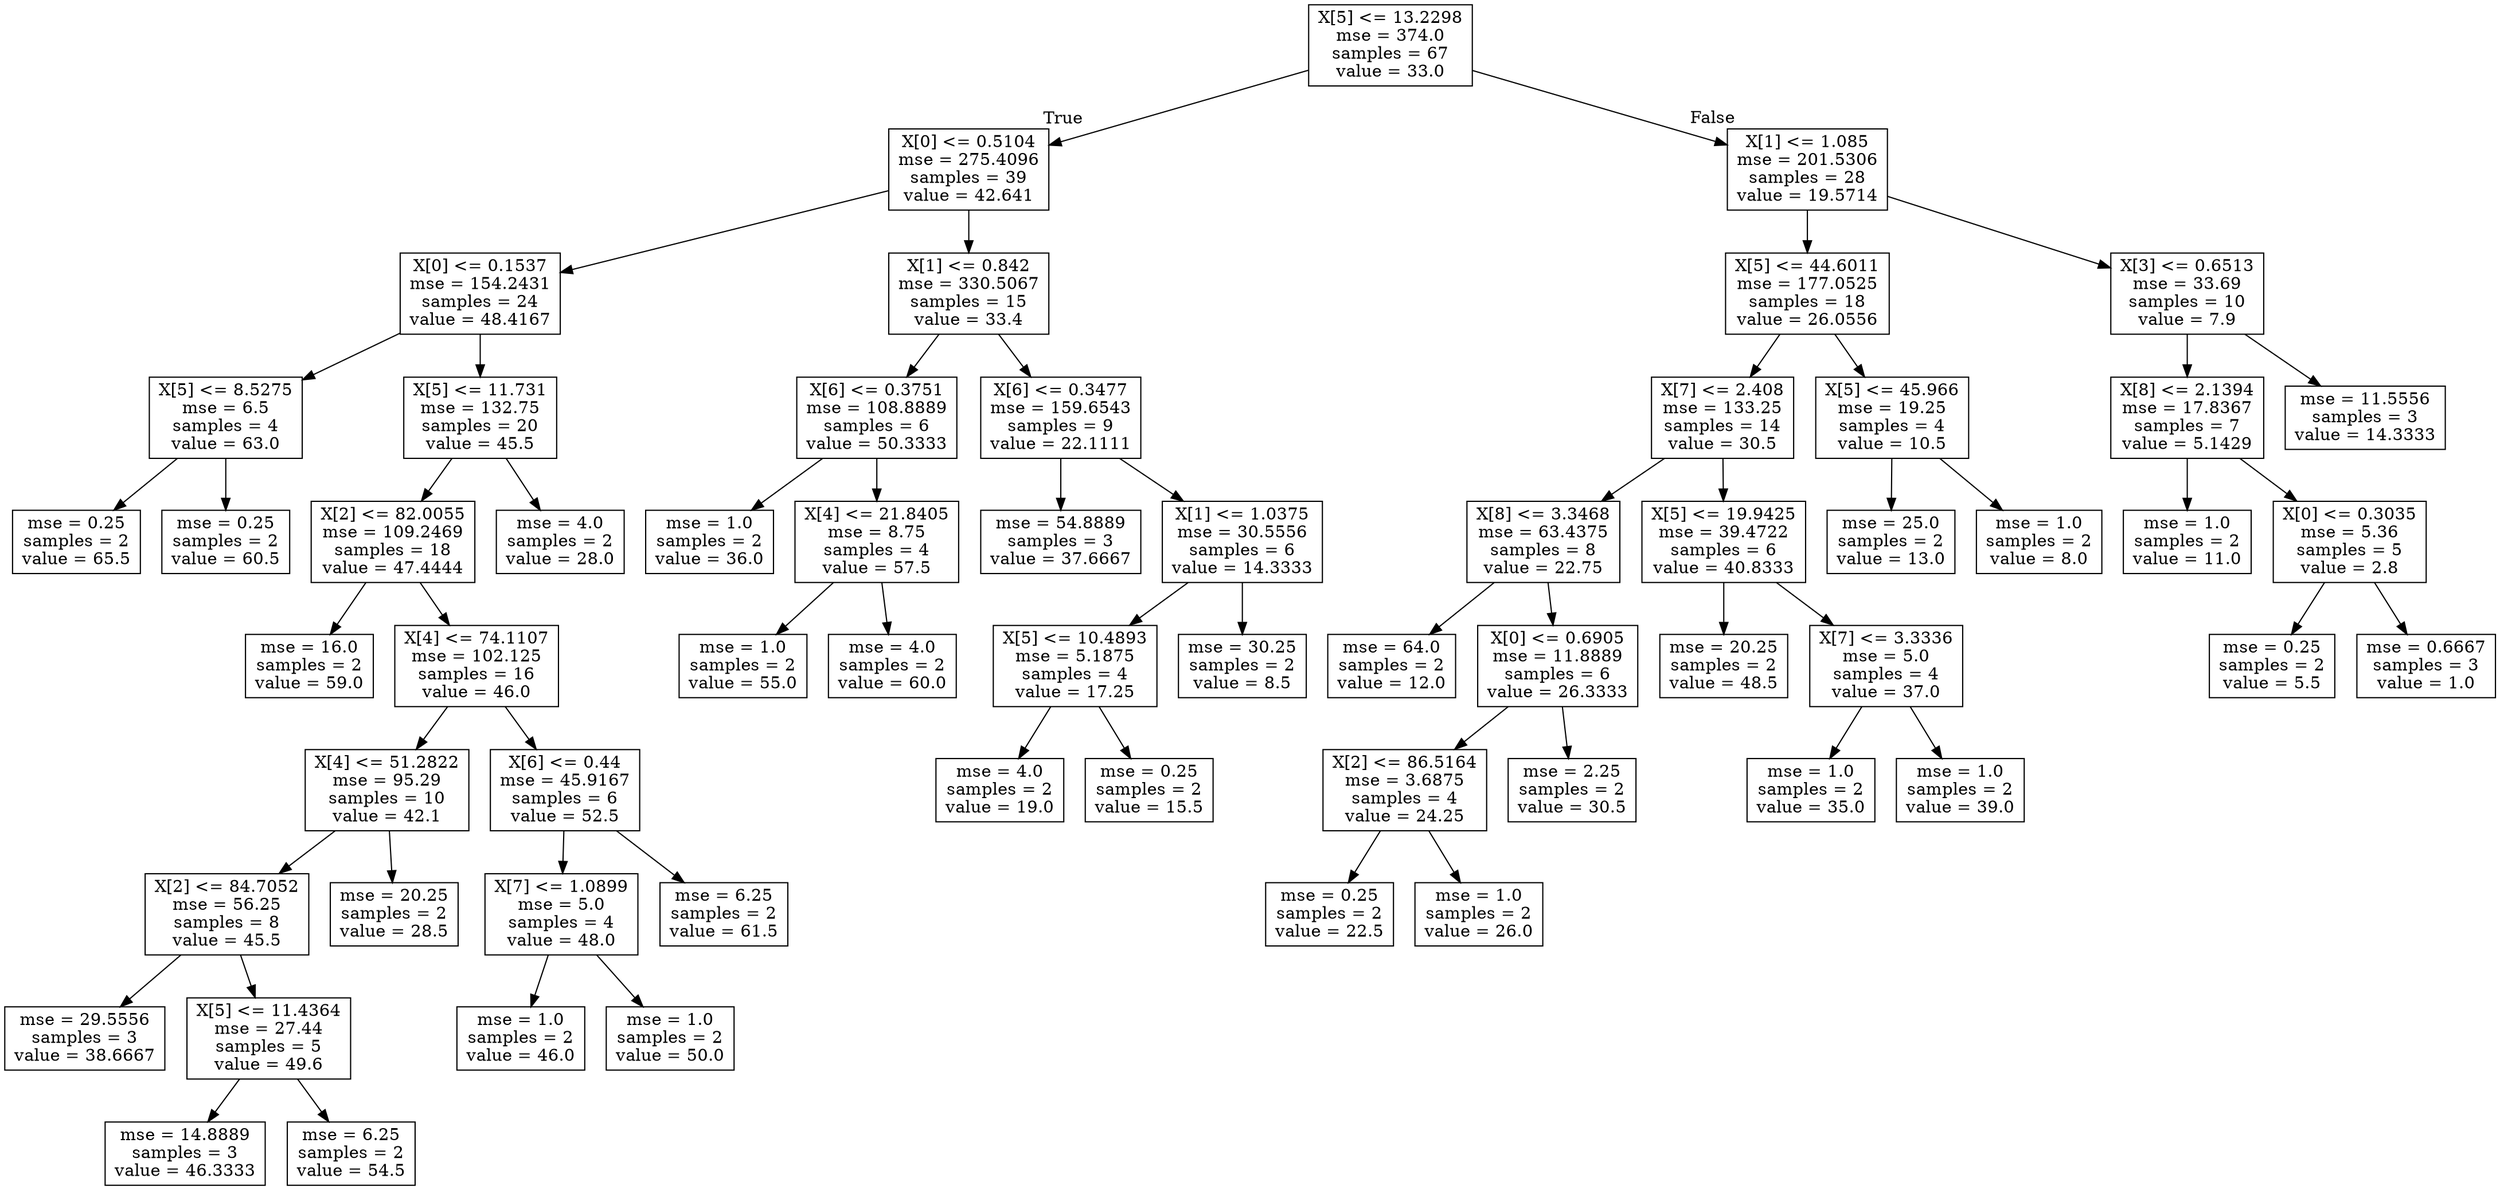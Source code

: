 digraph Tree {
node [shape=box] ;
0 [label="X[5] <= 13.2298\nmse = 374.0\nsamples = 67\nvalue = 33.0"] ;
1 [label="X[0] <= 0.5104\nmse = 275.4096\nsamples = 39\nvalue = 42.641"] ;
0 -> 1 [labeldistance=2.5, labelangle=45, headlabel="True"] ;
2 [label="X[0] <= 0.1537\nmse = 154.2431\nsamples = 24\nvalue = 48.4167"] ;
1 -> 2 ;
3 [label="X[5] <= 8.5275\nmse = 6.5\nsamples = 4\nvalue = 63.0"] ;
2 -> 3 ;
4 [label="mse = 0.25\nsamples = 2\nvalue = 65.5"] ;
3 -> 4 ;
5 [label="mse = 0.25\nsamples = 2\nvalue = 60.5"] ;
3 -> 5 ;
6 [label="X[5] <= 11.731\nmse = 132.75\nsamples = 20\nvalue = 45.5"] ;
2 -> 6 ;
7 [label="X[2] <= 82.0055\nmse = 109.2469\nsamples = 18\nvalue = 47.4444"] ;
6 -> 7 ;
8 [label="mse = 16.0\nsamples = 2\nvalue = 59.0"] ;
7 -> 8 ;
9 [label="X[4] <= 74.1107\nmse = 102.125\nsamples = 16\nvalue = 46.0"] ;
7 -> 9 ;
10 [label="X[4] <= 51.2822\nmse = 95.29\nsamples = 10\nvalue = 42.1"] ;
9 -> 10 ;
11 [label="X[2] <= 84.7052\nmse = 56.25\nsamples = 8\nvalue = 45.5"] ;
10 -> 11 ;
12 [label="mse = 29.5556\nsamples = 3\nvalue = 38.6667"] ;
11 -> 12 ;
13 [label="X[5] <= 11.4364\nmse = 27.44\nsamples = 5\nvalue = 49.6"] ;
11 -> 13 ;
14 [label="mse = 14.8889\nsamples = 3\nvalue = 46.3333"] ;
13 -> 14 ;
15 [label="mse = 6.25\nsamples = 2\nvalue = 54.5"] ;
13 -> 15 ;
16 [label="mse = 20.25\nsamples = 2\nvalue = 28.5"] ;
10 -> 16 ;
17 [label="X[6] <= 0.44\nmse = 45.9167\nsamples = 6\nvalue = 52.5"] ;
9 -> 17 ;
18 [label="X[7] <= 1.0899\nmse = 5.0\nsamples = 4\nvalue = 48.0"] ;
17 -> 18 ;
19 [label="mse = 1.0\nsamples = 2\nvalue = 46.0"] ;
18 -> 19 ;
20 [label="mse = 1.0\nsamples = 2\nvalue = 50.0"] ;
18 -> 20 ;
21 [label="mse = 6.25\nsamples = 2\nvalue = 61.5"] ;
17 -> 21 ;
22 [label="mse = 4.0\nsamples = 2\nvalue = 28.0"] ;
6 -> 22 ;
23 [label="X[1] <= 0.842\nmse = 330.5067\nsamples = 15\nvalue = 33.4"] ;
1 -> 23 ;
24 [label="X[6] <= 0.3751\nmse = 108.8889\nsamples = 6\nvalue = 50.3333"] ;
23 -> 24 ;
25 [label="mse = 1.0\nsamples = 2\nvalue = 36.0"] ;
24 -> 25 ;
26 [label="X[4] <= 21.8405\nmse = 8.75\nsamples = 4\nvalue = 57.5"] ;
24 -> 26 ;
27 [label="mse = 1.0\nsamples = 2\nvalue = 55.0"] ;
26 -> 27 ;
28 [label="mse = 4.0\nsamples = 2\nvalue = 60.0"] ;
26 -> 28 ;
29 [label="X[6] <= 0.3477\nmse = 159.6543\nsamples = 9\nvalue = 22.1111"] ;
23 -> 29 ;
30 [label="mse = 54.8889\nsamples = 3\nvalue = 37.6667"] ;
29 -> 30 ;
31 [label="X[1] <= 1.0375\nmse = 30.5556\nsamples = 6\nvalue = 14.3333"] ;
29 -> 31 ;
32 [label="X[5] <= 10.4893\nmse = 5.1875\nsamples = 4\nvalue = 17.25"] ;
31 -> 32 ;
33 [label="mse = 4.0\nsamples = 2\nvalue = 19.0"] ;
32 -> 33 ;
34 [label="mse = 0.25\nsamples = 2\nvalue = 15.5"] ;
32 -> 34 ;
35 [label="mse = 30.25\nsamples = 2\nvalue = 8.5"] ;
31 -> 35 ;
36 [label="X[1] <= 1.085\nmse = 201.5306\nsamples = 28\nvalue = 19.5714"] ;
0 -> 36 [labeldistance=2.5, labelangle=-45, headlabel="False"] ;
37 [label="X[5] <= 44.6011\nmse = 177.0525\nsamples = 18\nvalue = 26.0556"] ;
36 -> 37 ;
38 [label="X[7] <= 2.408\nmse = 133.25\nsamples = 14\nvalue = 30.5"] ;
37 -> 38 ;
39 [label="X[8] <= 3.3468\nmse = 63.4375\nsamples = 8\nvalue = 22.75"] ;
38 -> 39 ;
40 [label="mse = 64.0\nsamples = 2\nvalue = 12.0"] ;
39 -> 40 ;
41 [label="X[0] <= 0.6905\nmse = 11.8889\nsamples = 6\nvalue = 26.3333"] ;
39 -> 41 ;
42 [label="X[2] <= 86.5164\nmse = 3.6875\nsamples = 4\nvalue = 24.25"] ;
41 -> 42 ;
43 [label="mse = 0.25\nsamples = 2\nvalue = 22.5"] ;
42 -> 43 ;
44 [label="mse = 1.0\nsamples = 2\nvalue = 26.0"] ;
42 -> 44 ;
45 [label="mse = 2.25\nsamples = 2\nvalue = 30.5"] ;
41 -> 45 ;
46 [label="X[5] <= 19.9425\nmse = 39.4722\nsamples = 6\nvalue = 40.8333"] ;
38 -> 46 ;
47 [label="mse = 20.25\nsamples = 2\nvalue = 48.5"] ;
46 -> 47 ;
48 [label="X[7] <= 3.3336\nmse = 5.0\nsamples = 4\nvalue = 37.0"] ;
46 -> 48 ;
49 [label="mse = 1.0\nsamples = 2\nvalue = 35.0"] ;
48 -> 49 ;
50 [label="mse = 1.0\nsamples = 2\nvalue = 39.0"] ;
48 -> 50 ;
51 [label="X[5] <= 45.966\nmse = 19.25\nsamples = 4\nvalue = 10.5"] ;
37 -> 51 ;
52 [label="mse = 25.0\nsamples = 2\nvalue = 13.0"] ;
51 -> 52 ;
53 [label="mse = 1.0\nsamples = 2\nvalue = 8.0"] ;
51 -> 53 ;
54 [label="X[3] <= 0.6513\nmse = 33.69\nsamples = 10\nvalue = 7.9"] ;
36 -> 54 ;
55 [label="X[8] <= 2.1394\nmse = 17.8367\nsamples = 7\nvalue = 5.1429"] ;
54 -> 55 ;
56 [label="mse = 1.0\nsamples = 2\nvalue = 11.0"] ;
55 -> 56 ;
57 [label="X[0] <= 0.3035\nmse = 5.36\nsamples = 5\nvalue = 2.8"] ;
55 -> 57 ;
58 [label="mse = 0.25\nsamples = 2\nvalue = 5.5"] ;
57 -> 58 ;
59 [label="mse = 0.6667\nsamples = 3\nvalue = 1.0"] ;
57 -> 59 ;
60 [label="mse = 11.5556\nsamples = 3\nvalue = 14.3333"] ;
54 -> 60 ;
}